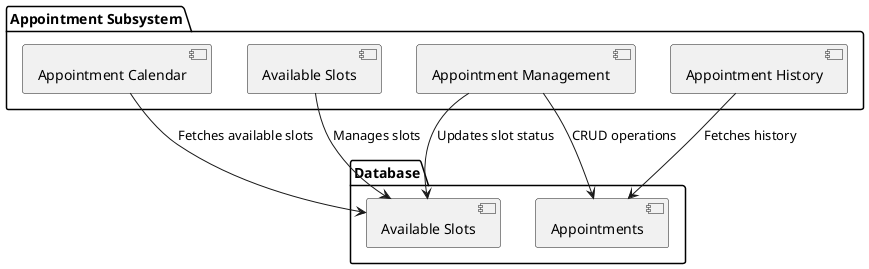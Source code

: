 @startuml Slot Booking and Appointments Subsystem

' Component Diagram
package "Appointment Subsystem" {
    [Appointment Calendar] as calendar
    [Available Slots] as slots
    [Appointment Management] as appointmentMgmt
    [Appointment History] as history
}

package "Database" {
    [Available Slots] as slotsDB
    [Appointments] as appointmentsDB
}

' Relationships
calendar --> slotsDB : "Fetches available slots"
slots --> slotsDB : "Manages slots"
appointmentMgmt --> appointmentsDB : "CRUD operations"
history --> appointmentsDB : "Fetches history"
appointmentMgmt --> slotsDB : "Updates slot status"

@enduml